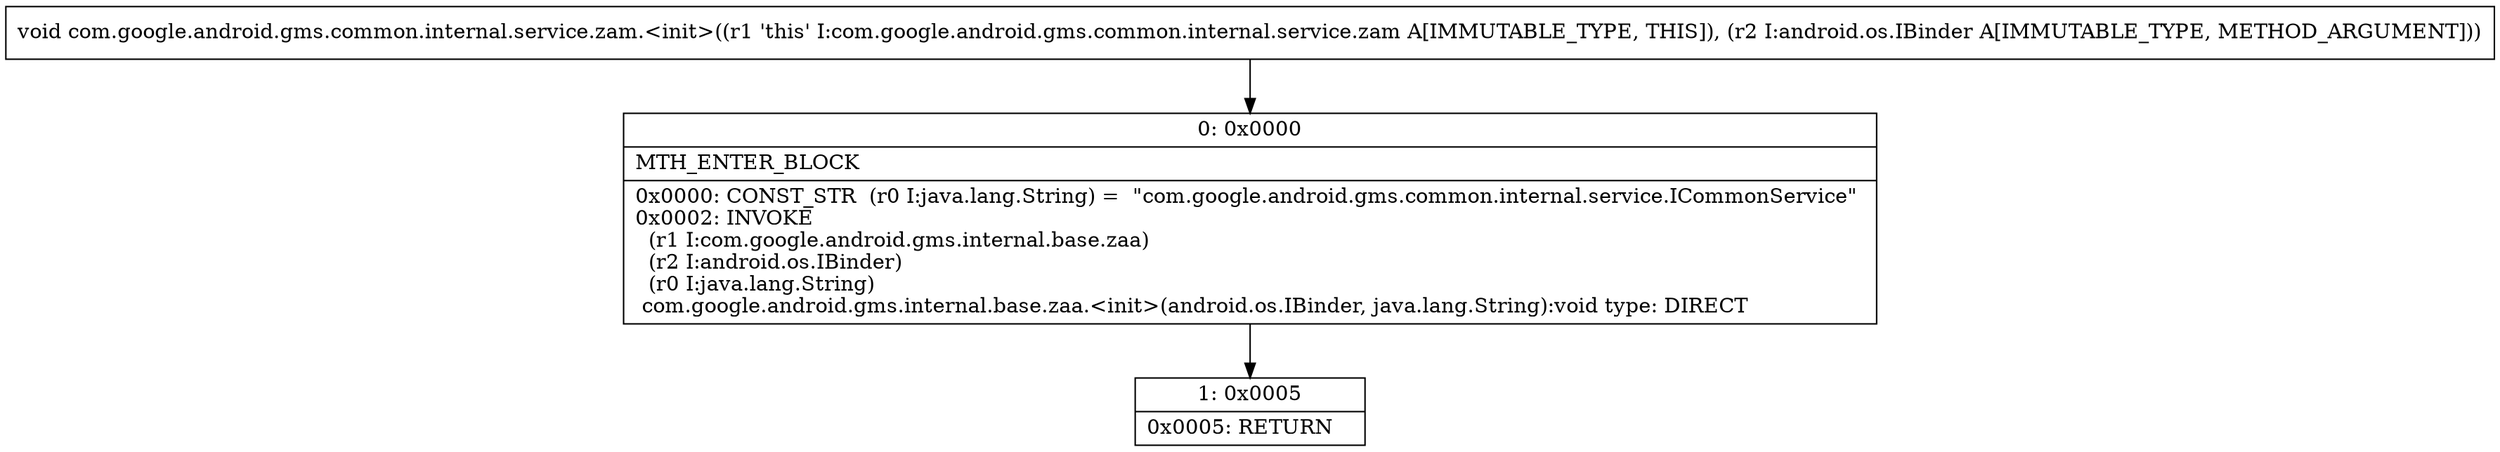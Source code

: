 digraph "CFG forcom.google.android.gms.common.internal.service.zam.\<init\>(Landroid\/os\/IBinder;)V" {
Node_0 [shape=record,label="{0\:\ 0x0000|MTH_ENTER_BLOCK\l|0x0000: CONST_STR  (r0 I:java.lang.String) =  \"com.google.android.gms.common.internal.service.ICommonService\" \l0x0002: INVOKE  \l  (r1 I:com.google.android.gms.internal.base.zaa)\l  (r2 I:android.os.IBinder)\l  (r0 I:java.lang.String)\l com.google.android.gms.internal.base.zaa.\<init\>(android.os.IBinder, java.lang.String):void type: DIRECT \l}"];
Node_1 [shape=record,label="{1\:\ 0x0005|0x0005: RETURN   \l}"];
MethodNode[shape=record,label="{void com.google.android.gms.common.internal.service.zam.\<init\>((r1 'this' I:com.google.android.gms.common.internal.service.zam A[IMMUTABLE_TYPE, THIS]), (r2 I:android.os.IBinder A[IMMUTABLE_TYPE, METHOD_ARGUMENT])) }"];
MethodNode -> Node_0;
Node_0 -> Node_1;
}


